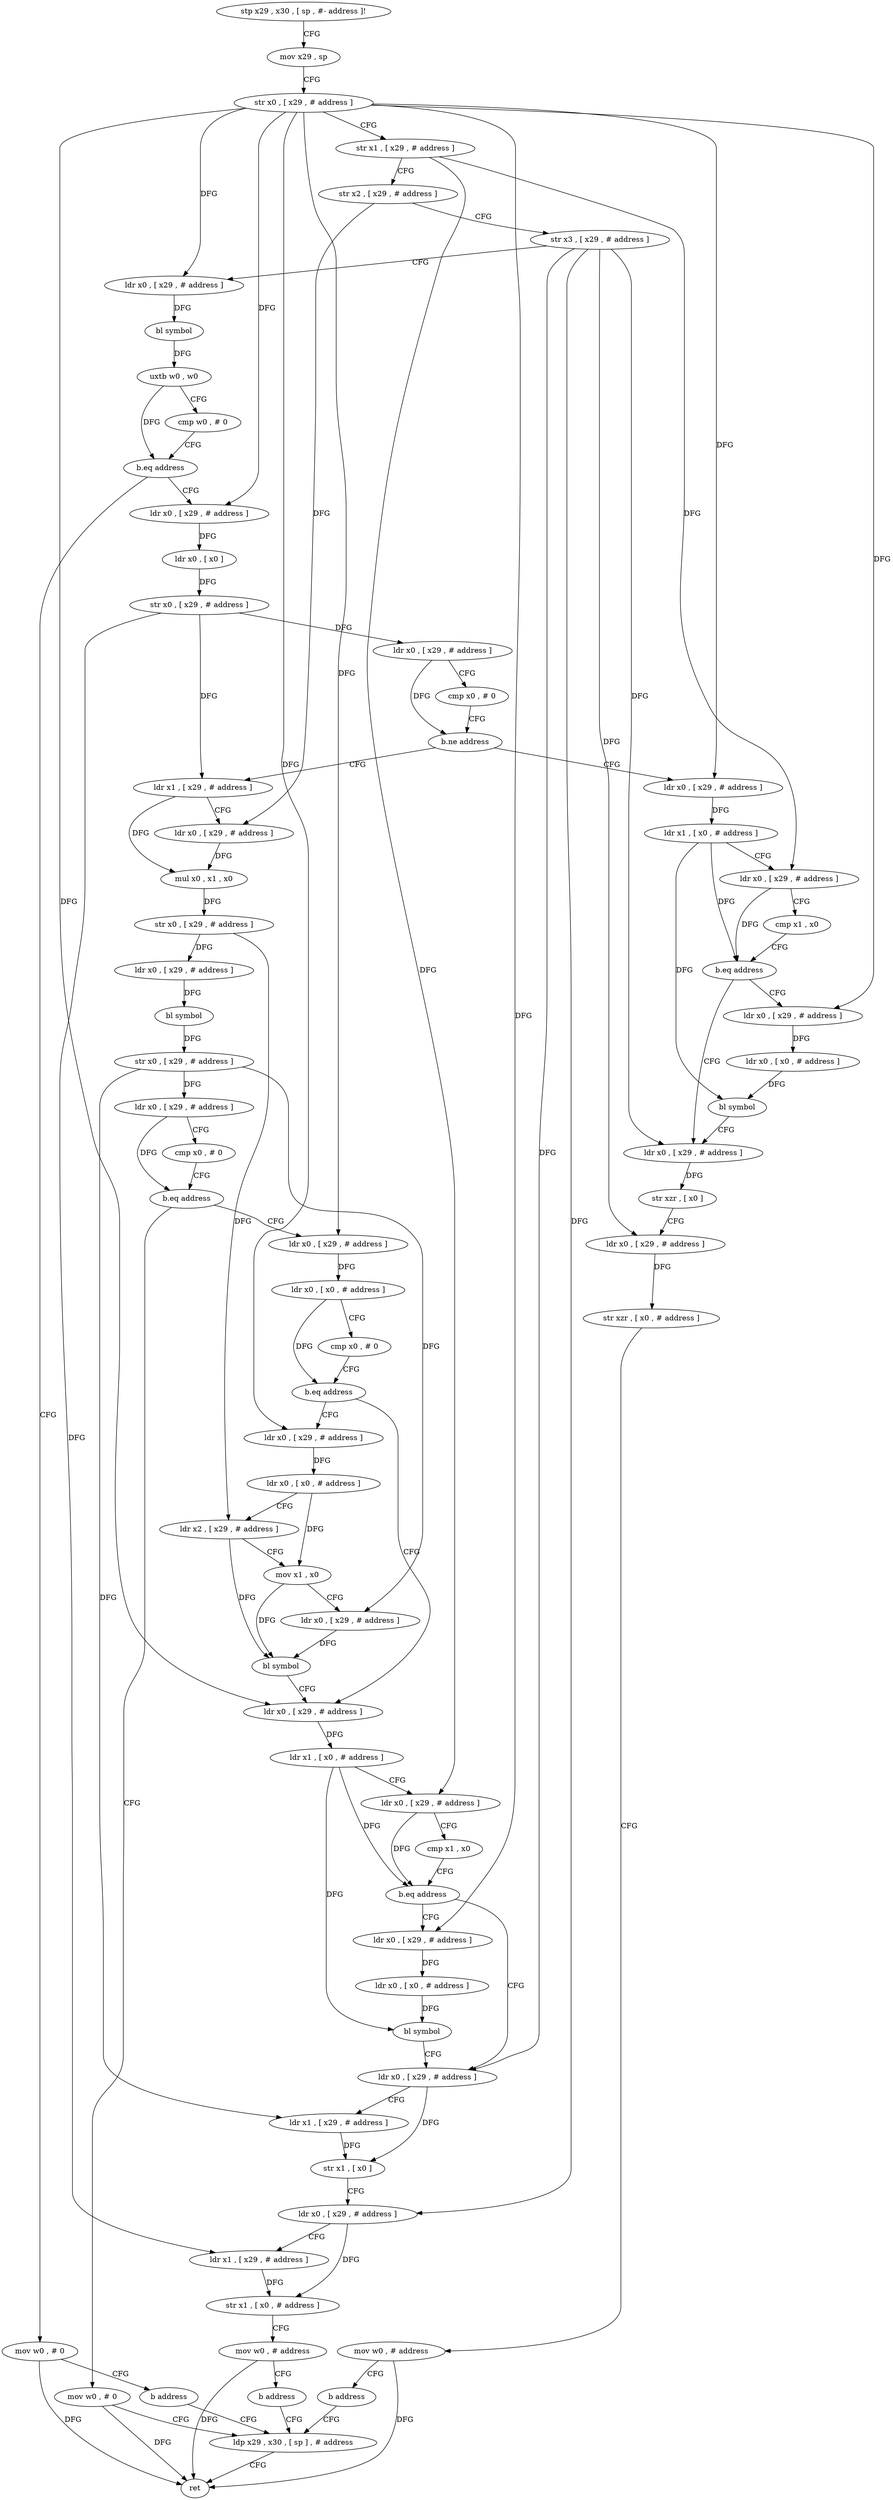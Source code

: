 digraph "func" {
"207232" [label = "stp x29 , x30 , [ sp , #- address ]!" ]
"207236" [label = "mov x29 , sp" ]
"207240" [label = "str x0 , [ x29 , # address ]" ]
"207244" [label = "str x1 , [ x29 , # address ]" ]
"207248" [label = "str x2 , [ x29 , # address ]" ]
"207252" [label = "str x3 , [ x29 , # address ]" ]
"207256" [label = "ldr x0 , [ x29 , # address ]" ]
"207260" [label = "bl symbol" ]
"207264" [label = "uxtb w0 , w0" ]
"207268" [label = "cmp w0 , # 0" ]
"207272" [label = "b.eq address" ]
"207284" [label = "ldr x0 , [ x29 , # address ]" ]
"207276" [label = "mov w0 , # 0" ]
"207288" [label = "ldr x0 , [ x0 ]" ]
"207292" [label = "str x0 , [ x29 , # address ]" ]
"207296" [label = "ldr x0 , [ x29 , # address ]" ]
"207300" [label = "cmp x0 , # 0" ]
"207304" [label = "b.ne address" ]
"207364" [label = "ldr x1 , [ x29 , # address ]" ]
"207308" [label = "ldr x0 , [ x29 , # address ]" ]
"207280" [label = "b address" ]
"207512" [label = "ldp x29 , x30 , [ sp ] , # address" ]
"207368" [label = "ldr x0 , [ x29 , # address ]" ]
"207372" [label = "mul x0 , x1 , x0" ]
"207376" [label = "str x0 , [ x29 , # address ]" ]
"207380" [label = "ldr x0 , [ x29 , # address ]" ]
"207384" [label = "bl symbol" ]
"207388" [label = "str x0 , [ x29 , # address ]" ]
"207392" [label = "ldr x0 , [ x29 , # address ]" ]
"207396" [label = "cmp x0 , # 0" ]
"207400" [label = "b.eq address" ]
"207508" [label = "mov w0 , # 0" ]
"207404" [label = "ldr x0 , [ x29 , # address ]" ]
"207312" [label = "ldr x1 , [ x0 , # address ]" ]
"207316" [label = "ldr x0 , [ x29 , # address ]" ]
"207320" [label = "cmp x1 , x0" ]
"207324" [label = "b.eq address" ]
"207340" [label = "ldr x0 , [ x29 , # address ]" ]
"207328" [label = "ldr x0 , [ x29 , # address ]" ]
"207516" [label = "ret" ]
"207408" [label = "ldr x0 , [ x0 , # address ]" ]
"207412" [label = "cmp x0 , # 0" ]
"207416" [label = "b.eq address" ]
"207444" [label = "ldr x0 , [ x29 , # address ]" ]
"207420" [label = "ldr x0 , [ x29 , # address ]" ]
"207344" [label = "str xzr , [ x0 ]" ]
"207348" [label = "ldr x0 , [ x29 , # address ]" ]
"207352" [label = "str xzr , [ x0 , # address ]" ]
"207356" [label = "mov w0 , # address" ]
"207360" [label = "b address" ]
"207332" [label = "ldr x0 , [ x0 , # address ]" ]
"207336" [label = "bl symbol" ]
"207448" [label = "ldr x1 , [ x0 , # address ]" ]
"207452" [label = "ldr x0 , [ x29 , # address ]" ]
"207456" [label = "cmp x1 , x0" ]
"207460" [label = "b.eq address" ]
"207476" [label = "ldr x0 , [ x29 , # address ]" ]
"207464" [label = "ldr x0 , [ x29 , # address ]" ]
"207424" [label = "ldr x0 , [ x0 , # address ]" ]
"207428" [label = "ldr x2 , [ x29 , # address ]" ]
"207432" [label = "mov x1 , x0" ]
"207436" [label = "ldr x0 , [ x29 , # address ]" ]
"207440" [label = "bl symbol" ]
"207480" [label = "ldr x1 , [ x29 , # address ]" ]
"207484" [label = "str x1 , [ x0 ]" ]
"207488" [label = "ldr x0 , [ x29 , # address ]" ]
"207492" [label = "ldr x1 , [ x29 , # address ]" ]
"207496" [label = "str x1 , [ x0 , # address ]" ]
"207500" [label = "mov w0 , # address" ]
"207504" [label = "b address" ]
"207468" [label = "ldr x0 , [ x0 , # address ]" ]
"207472" [label = "bl symbol" ]
"207232" -> "207236" [ label = "CFG" ]
"207236" -> "207240" [ label = "CFG" ]
"207240" -> "207244" [ label = "CFG" ]
"207240" -> "207256" [ label = "DFG" ]
"207240" -> "207284" [ label = "DFG" ]
"207240" -> "207308" [ label = "DFG" ]
"207240" -> "207404" [ label = "DFG" ]
"207240" -> "207328" [ label = "DFG" ]
"207240" -> "207444" [ label = "DFG" ]
"207240" -> "207420" [ label = "DFG" ]
"207240" -> "207464" [ label = "DFG" ]
"207244" -> "207248" [ label = "CFG" ]
"207244" -> "207316" [ label = "DFG" ]
"207244" -> "207452" [ label = "DFG" ]
"207248" -> "207252" [ label = "CFG" ]
"207248" -> "207368" [ label = "DFG" ]
"207252" -> "207256" [ label = "CFG" ]
"207252" -> "207340" [ label = "DFG" ]
"207252" -> "207348" [ label = "DFG" ]
"207252" -> "207476" [ label = "DFG" ]
"207252" -> "207488" [ label = "DFG" ]
"207256" -> "207260" [ label = "DFG" ]
"207260" -> "207264" [ label = "DFG" ]
"207264" -> "207268" [ label = "CFG" ]
"207264" -> "207272" [ label = "DFG" ]
"207268" -> "207272" [ label = "CFG" ]
"207272" -> "207284" [ label = "CFG" ]
"207272" -> "207276" [ label = "CFG" ]
"207284" -> "207288" [ label = "DFG" ]
"207276" -> "207280" [ label = "CFG" ]
"207276" -> "207516" [ label = "DFG" ]
"207288" -> "207292" [ label = "DFG" ]
"207292" -> "207296" [ label = "DFG" ]
"207292" -> "207364" [ label = "DFG" ]
"207292" -> "207492" [ label = "DFG" ]
"207296" -> "207300" [ label = "CFG" ]
"207296" -> "207304" [ label = "DFG" ]
"207300" -> "207304" [ label = "CFG" ]
"207304" -> "207364" [ label = "CFG" ]
"207304" -> "207308" [ label = "CFG" ]
"207364" -> "207368" [ label = "CFG" ]
"207364" -> "207372" [ label = "DFG" ]
"207308" -> "207312" [ label = "DFG" ]
"207280" -> "207512" [ label = "CFG" ]
"207512" -> "207516" [ label = "CFG" ]
"207368" -> "207372" [ label = "DFG" ]
"207372" -> "207376" [ label = "DFG" ]
"207376" -> "207380" [ label = "DFG" ]
"207376" -> "207428" [ label = "DFG" ]
"207380" -> "207384" [ label = "DFG" ]
"207384" -> "207388" [ label = "DFG" ]
"207388" -> "207392" [ label = "DFG" ]
"207388" -> "207436" [ label = "DFG" ]
"207388" -> "207480" [ label = "DFG" ]
"207392" -> "207396" [ label = "CFG" ]
"207392" -> "207400" [ label = "DFG" ]
"207396" -> "207400" [ label = "CFG" ]
"207400" -> "207508" [ label = "CFG" ]
"207400" -> "207404" [ label = "CFG" ]
"207508" -> "207512" [ label = "CFG" ]
"207508" -> "207516" [ label = "DFG" ]
"207404" -> "207408" [ label = "DFG" ]
"207312" -> "207316" [ label = "CFG" ]
"207312" -> "207324" [ label = "DFG" ]
"207312" -> "207336" [ label = "DFG" ]
"207316" -> "207320" [ label = "CFG" ]
"207316" -> "207324" [ label = "DFG" ]
"207320" -> "207324" [ label = "CFG" ]
"207324" -> "207340" [ label = "CFG" ]
"207324" -> "207328" [ label = "CFG" ]
"207340" -> "207344" [ label = "DFG" ]
"207328" -> "207332" [ label = "DFG" ]
"207408" -> "207412" [ label = "CFG" ]
"207408" -> "207416" [ label = "DFG" ]
"207412" -> "207416" [ label = "CFG" ]
"207416" -> "207444" [ label = "CFG" ]
"207416" -> "207420" [ label = "CFG" ]
"207444" -> "207448" [ label = "DFG" ]
"207420" -> "207424" [ label = "DFG" ]
"207344" -> "207348" [ label = "CFG" ]
"207348" -> "207352" [ label = "DFG" ]
"207352" -> "207356" [ label = "CFG" ]
"207356" -> "207360" [ label = "CFG" ]
"207356" -> "207516" [ label = "DFG" ]
"207360" -> "207512" [ label = "CFG" ]
"207332" -> "207336" [ label = "DFG" ]
"207336" -> "207340" [ label = "CFG" ]
"207448" -> "207452" [ label = "CFG" ]
"207448" -> "207460" [ label = "DFG" ]
"207448" -> "207472" [ label = "DFG" ]
"207452" -> "207456" [ label = "CFG" ]
"207452" -> "207460" [ label = "DFG" ]
"207456" -> "207460" [ label = "CFG" ]
"207460" -> "207476" [ label = "CFG" ]
"207460" -> "207464" [ label = "CFG" ]
"207476" -> "207480" [ label = "CFG" ]
"207476" -> "207484" [ label = "DFG" ]
"207464" -> "207468" [ label = "DFG" ]
"207424" -> "207428" [ label = "CFG" ]
"207424" -> "207432" [ label = "DFG" ]
"207428" -> "207432" [ label = "CFG" ]
"207428" -> "207440" [ label = "DFG" ]
"207432" -> "207436" [ label = "CFG" ]
"207432" -> "207440" [ label = "DFG" ]
"207436" -> "207440" [ label = "DFG" ]
"207440" -> "207444" [ label = "CFG" ]
"207480" -> "207484" [ label = "DFG" ]
"207484" -> "207488" [ label = "CFG" ]
"207488" -> "207492" [ label = "CFG" ]
"207488" -> "207496" [ label = "DFG" ]
"207492" -> "207496" [ label = "DFG" ]
"207496" -> "207500" [ label = "CFG" ]
"207500" -> "207504" [ label = "CFG" ]
"207500" -> "207516" [ label = "DFG" ]
"207504" -> "207512" [ label = "CFG" ]
"207468" -> "207472" [ label = "DFG" ]
"207472" -> "207476" [ label = "CFG" ]
}
